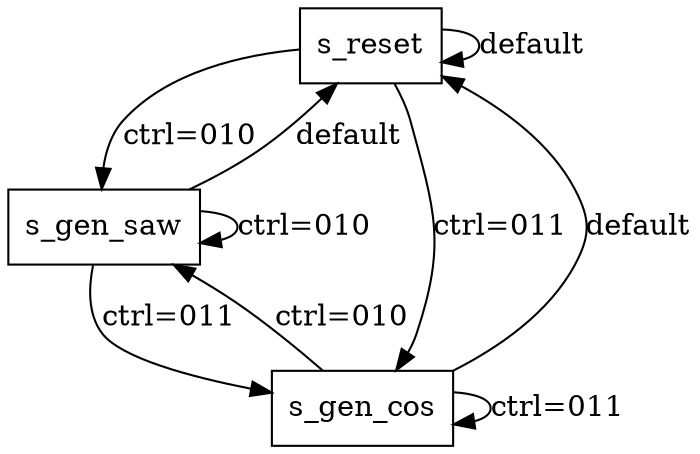 digraph mygraph {
    node [shape=box];
    "s_reset"->"s_reset" [label="default"];
    "s_reset"->"s_gen_saw" [label="ctrl=010"];
    "s_reset"->"s_gen_cos" [label="ctrl=011"];
    "s_gen_saw"->"s_reset" [label="default"];
    "s_gen_saw"->"s_gen_saw" [label="ctrl=010"];
    "s_gen_saw"->"s_gen_cos" [label="ctrl=011"];
    "s_gen_cos"->"s_reset" [label="default"];
    "s_gen_cos"->"s_gen_saw" [label="ctrl=010"];
    "s_gen_cos"->"s_gen_cos" [label="ctrl=011"];

}
